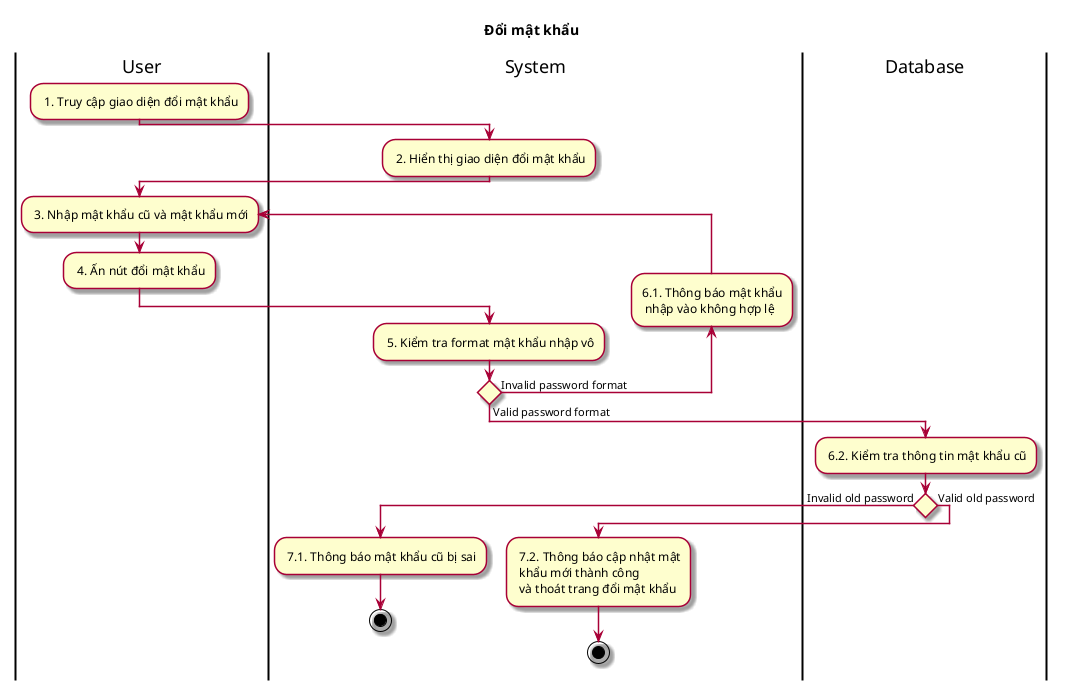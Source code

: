 @startuml ActDoiMatKhau
title Đổi mật khẩu
skin rose
|User|
: 1. Truy cập giao diện đổi mật khẩu;
|System|
: 2. Hiển thị giao diện đổi mật khẩu;
|User|
repeat : 3. Nhập mật khẩu cũ và mật khẩu mới;
: 4. Ấn nút đổi mật khẩu;
|System|
: 5. Kiểm tra format mật khẩu nhập vô;
backward :6.1. Thông báo mật khẩu\n nhập vào không hợp lệ;
repeat while () is (Invalid password format) not (Valid password format) 
|Database|
: 6.2. Kiểm tra thông tin mật khẩu cũ;
if () then (Invalid old password)
|System|
: 7.1. Thông báo mật khẩu cũ bị sai;
stop
else (Valid old password)
|System|
: 7.2. Thông báo cập nhật mật\n khẩu mới thành công\n và thoát trang đổi mật khẩu;
stop
@enduml
